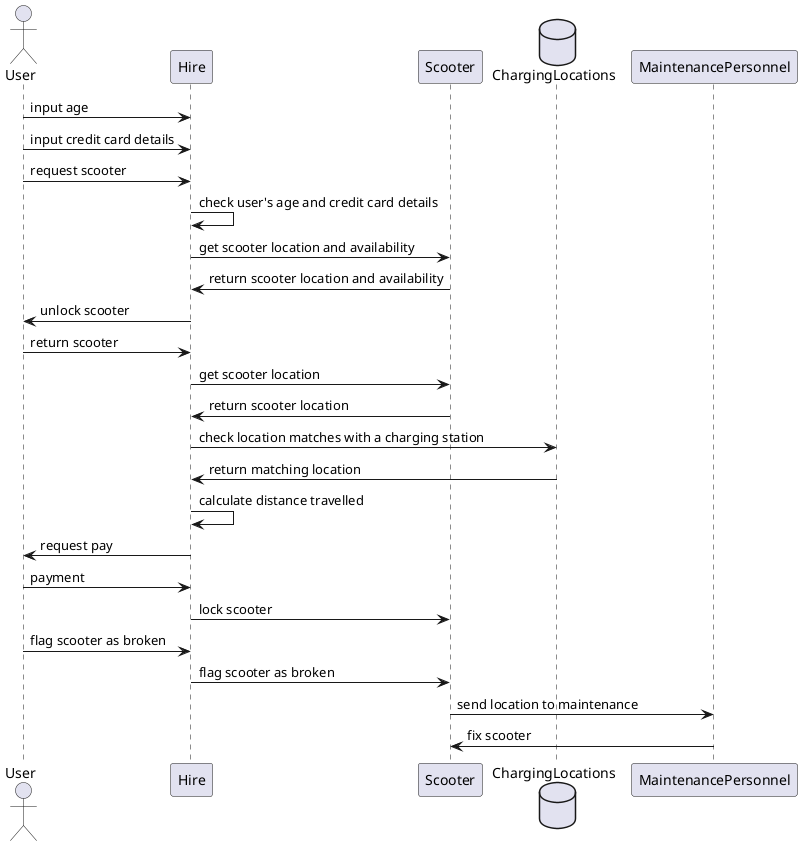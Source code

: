 ' To hire a scooter, a user must download the Electric Scooter Hire app and register their details
' Only users 18 years and above can ride a scooter
' Scooters are rented from charging stations
' There are multiple charging stations in the city
' Only fully charged scooters can be rented
' A scooter must be returned to a charging station
' It takes 2 hours to fully charge a scooter from empty
' Payment is taken once the user has returned their scooter
' A scooter can be marked by a user as broken. This must remove the scooter from a list of available scooters and trigger maintenance personnel to repair the scooter
' The maximum range of a fully charged scooter is 32 km

' A UML Sequence diagram showing the interactions between the user Actor, the Scooter Actor and the classes in the system

@startuml
actor User
participant Hire
participant Scooter
database ChargingLocations
participant MaintenancePersonnel
User -> Hire: input age
User -> Hire: input credit card details
User -> Hire: request scooter
Hire -> Hire: check user's age and credit card details
Hire -> Scooter: get scooter location and availability
Scooter -> Hire: return scooter location and availability
Hire -> User: unlock scooter

User -> Hire: return scooter
Hire -> Scooter: get scooter location
Scooter -> Hire: return scooter location
Hire -> ChargingLocations: check location matches with a charging station
ChargingLocations -> Hire: return matching location
Hire -> Hire: calculate distance travelled
Hire -> User: request pay
User -> Hire: payment
Hire -> Scooter: lock scooter

User -> Hire: flag scooter as broken 
Hire -> Scooter: flag scooter as broken 
Scooter -> MaintenancePersonnel: send location to maintenance 
MaintenancePersonnel -> Scooter: fix scooter


@enduml